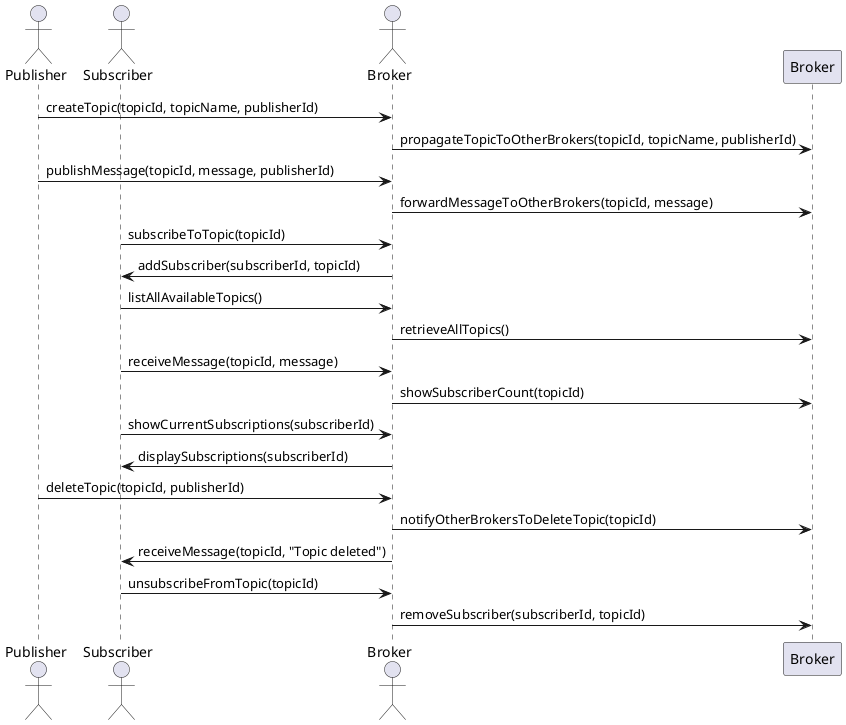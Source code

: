 @startuml
actor Publisher
actor Subscriber
actor Broker as CentralBroker

Publisher -> CentralBroker: createTopic(topicId, topicName, publisherId)
CentralBroker -> Broker: propagateTopicToOtherBrokers(topicId, topicName, publisherId)

Publisher -> CentralBroker: publishMessage(topicId, message, publisherId)
CentralBroker -> Broker: forwardMessageToOtherBrokers(topicId, message)

Subscriber -> CentralBroker: subscribeToTopic(topicId)
CentralBroker -> Subscriber: addSubscriber(subscriberId, topicId)

Subscriber -> CentralBroker: listAllAvailableTopics()
CentralBroker -> Broker: retrieveAllTopics()

Subscriber -> CentralBroker: receiveMessage(topicId, message)
CentralBroker -> Broker: showSubscriberCount(topicId)

Subscriber -> CentralBroker: showCurrentSubscriptions(subscriberId)
CentralBroker -> Subscriber: displaySubscriptions(subscriberId)

Publisher -> CentralBroker: deleteTopic(topicId, publisherId)
CentralBroker -> Broker: notifyOtherBrokersToDeleteTopic(topicId)
CentralBroker -> Subscriber: receiveMessage(topicId, "Topic deleted")

Subscriber -> CentralBroker: unsubscribeFromTopic(topicId)
CentralBroker -> Broker: removeSubscriber(subscriberId, topicId)

@enduml

